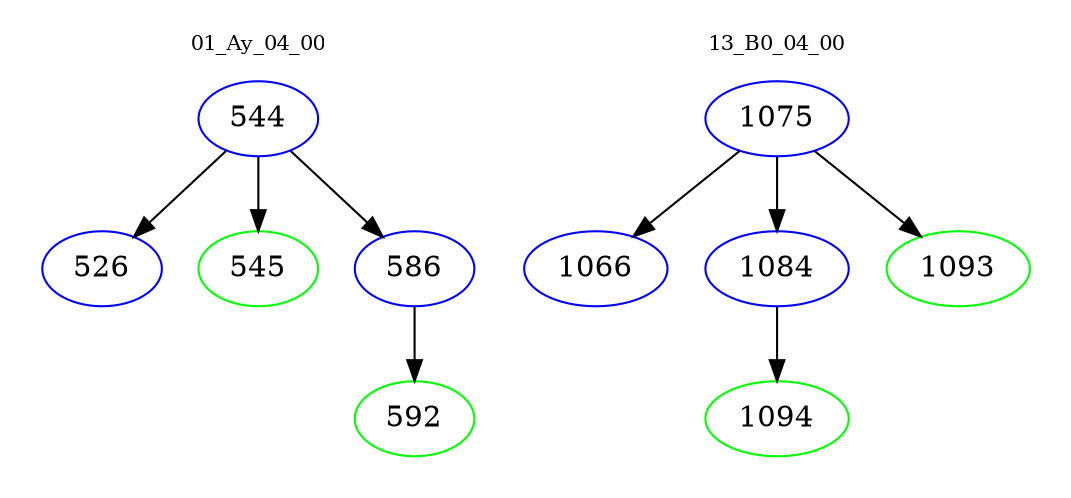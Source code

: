 digraph{
subgraph cluster_0 {
color = white
label = "01_Ay_04_00";
fontsize=10;
T0_544 [label="544", color="blue"]
T0_544 -> T0_526 [color="black"]
T0_526 [label="526", color="blue"]
T0_544 -> T0_545 [color="black"]
T0_545 [label="545", color="green"]
T0_544 -> T0_586 [color="black"]
T0_586 [label="586", color="blue"]
T0_586 -> T0_592 [color="black"]
T0_592 [label="592", color="green"]
}
subgraph cluster_1 {
color = white
label = "13_B0_04_00";
fontsize=10;
T1_1075 [label="1075", color="blue"]
T1_1075 -> T1_1066 [color="black"]
T1_1066 [label="1066", color="blue"]
T1_1075 -> T1_1084 [color="black"]
T1_1084 [label="1084", color="blue"]
T1_1084 -> T1_1094 [color="black"]
T1_1094 [label="1094", color="green"]
T1_1075 -> T1_1093 [color="black"]
T1_1093 [label="1093", color="green"]
}
}
